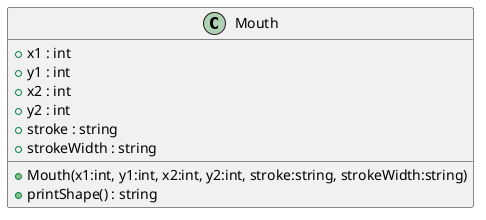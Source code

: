 @startuml
class Mouth {
    + x1 : int
    + y1 : int
    + x2 : int
    + y2 : int
    + stroke : string
    + strokeWidth : string
    + Mouth(x1:int, y1:int, x2:int, y2:int, stroke:string, strokeWidth:string)
    + printShape() : string
}
@enduml
